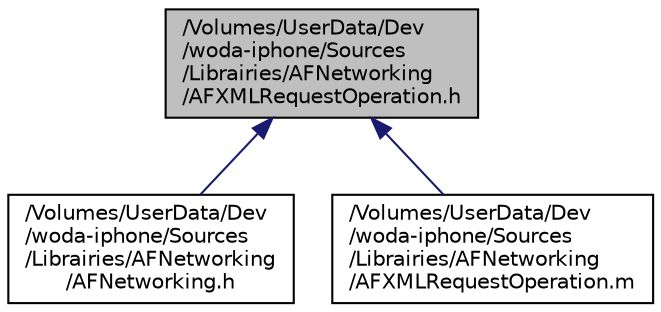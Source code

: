 digraph "/Volumes/UserData/Dev/woda-iphone/Sources/Librairies/AFNetworking/AFXMLRequestOperation.h"
{
  edge [fontname="Helvetica",fontsize="10",labelfontname="Helvetica",labelfontsize="10"];
  node [fontname="Helvetica",fontsize="10",shape=record];
  Node1 [label="/Volumes/UserData/Dev\l/woda-iphone/Sources\l/Librairies/AFNetworking\l/AFXMLRequestOperation.h",height=0.2,width=0.4,color="black", fillcolor="grey75", style="filled" fontcolor="black"];
  Node1 -> Node2 [dir="back",color="midnightblue",fontsize="10",style="solid",fontname="Helvetica"];
  Node2 [label="/Volumes/UserData/Dev\l/woda-iphone/Sources\l/Librairies/AFNetworking\l/AFNetworking.h",height=0.2,width=0.4,color="black", fillcolor="white", style="filled",URL="$_a_f_networking_8h.html"];
  Node1 -> Node3 [dir="back",color="midnightblue",fontsize="10",style="solid",fontname="Helvetica"];
  Node3 [label="/Volumes/UserData/Dev\l/woda-iphone/Sources\l/Librairies/AFNetworking\l/AFXMLRequestOperation.m",height=0.2,width=0.4,color="black", fillcolor="white", style="filled",URL="$_a_f_x_m_l_request_operation_8m.html"];
}
